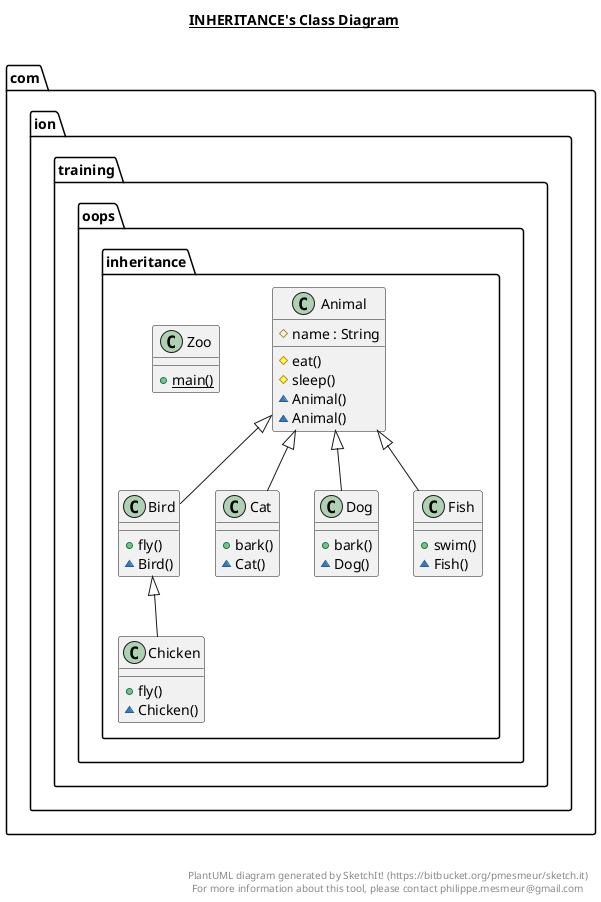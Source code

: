 @startuml

title __INHERITANCE's Class Diagram__\n

  namespace com.ion.training.oops.inheritance {
    class com.ion.training.oops.inheritance.Animal {
        # name : String
        # eat()
        # sleep()
        ~ Animal()
        ~ Animal()
    }
  }
  

  namespace com.ion.training.oops.inheritance {
    class com.ion.training.oops.inheritance.Bird {
        + fly()
        ~ Bird()
    }
  }
  

  namespace com.ion.training.oops.inheritance {
    class com.ion.training.oops.inheritance.Cat {
        + bark()
        ~ Cat()
    }
  }
  

  namespace com.ion.training.oops.inheritance {
    class com.ion.training.oops.inheritance.Chicken {
        + fly()
        ~ Chicken()
    }
  }
  

  namespace com.ion.training.oops.inheritance {
    class com.ion.training.oops.inheritance.Dog {
        + bark()
        ~ Dog()
    }
  }
  

  namespace com.ion.training.oops.inheritance {
    class com.ion.training.oops.inheritance.Fish {
        + swim()
        ~ Fish()
    }
  }
  

  namespace com.ion.training.oops.inheritance {
    class com.ion.training.oops.inheritance.Zoo {
        {static} + main()
    }
  }
  

  com.ion.training.oops.inheritance.Bird -up-|> com.ion.training.oops.inheritance.Animal
  com.ion.training.oops.inheritance.Cat -up-|> com.ion.training.oops.inheritance.Animal
  com.ion.training.oops.inheritance.Chicken -up-|> com.ion.training.oops.inheritance.Bird
  com.ion.training.oops.inheritance.Dog -up-|> com.ion.training.oops.inheritance.Animal
  com.ion.training.oops.inheritance.Fish -up-|> com.ion.training.oops.inheritance.Animal


right footer


PlantUML diagram generated by SketchIt! (https://bitbucket.org/pmesmeur/sketch.it)
For more information about this tool, please contact philippe.mesmeur@gmail.com
endfooter

@enduml
